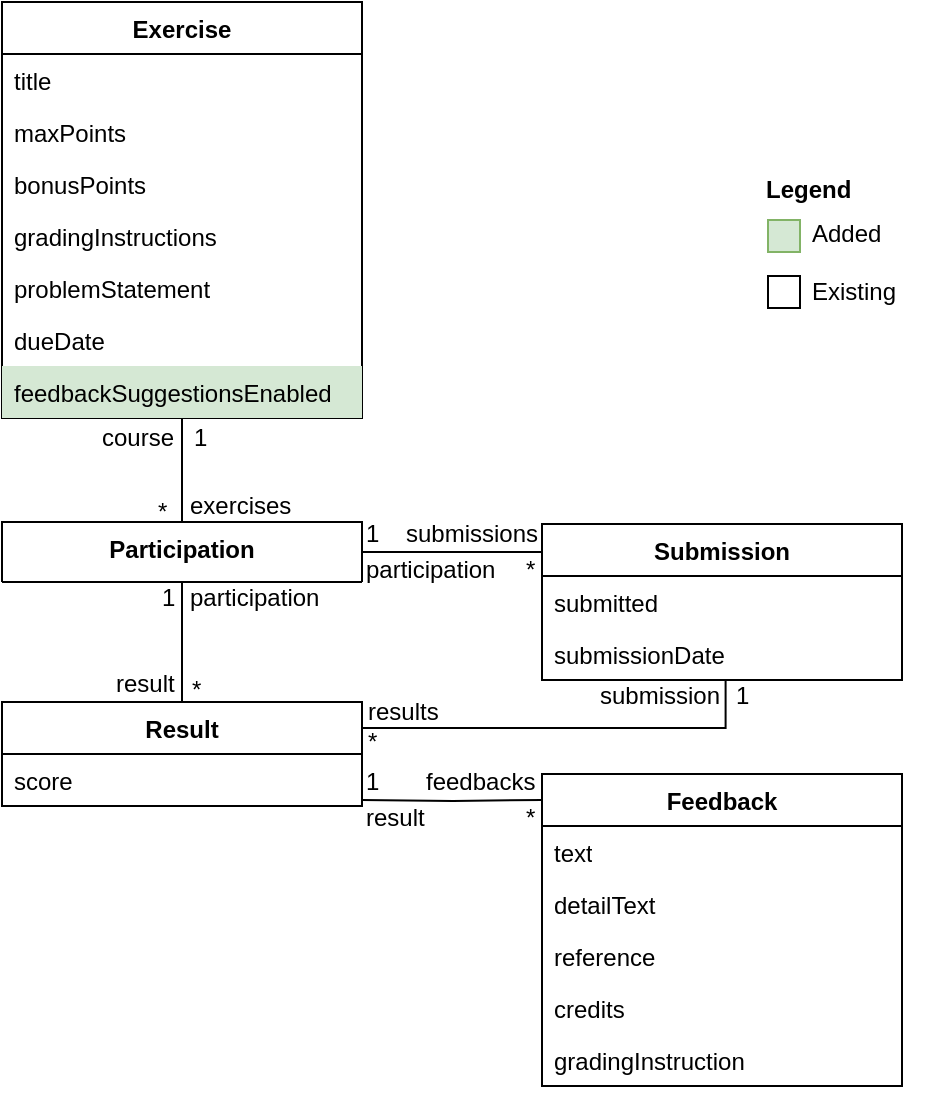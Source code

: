 <mxfile version="21.7.2" type="github" pages="2">
  <diagram name="artemis" id="sxHmMnzju2ihnbdGhtyx">
    <mxGraphModel dx="956" dy="531" grid="1" gridSize="10" guides="1" tooltips="1" connect="1" arrows="1" fold="1" page="1" pageScale="1" pageWidth="850" pageHeight="1100" math="0" shadow="0">
      <root>
        <mxCell id="0" />
        <mxCell id="1" parent="0" />
        <mxCell id="aq-eeOrl4rcrYJJM0Ljr-27" style="edgeStyle=orthogonalEdgeStyle;rounded=0;orthogonalLoop=1;jettySize=auto;html=1;exitX=0.5;exitY=1;exitDx=0;exitDy=0;entryX=0.5;entryY=0;entryDx=0;entryDy=0;endArrow=none;endFill=0;" edge="1" parent="1" source="aq-eeOrl4rcrYJJM0Ljr-1" target="aq-eeOrl4rcrYJJM0Ljr-8">
          <mxGeometry relative="1" as="geometry" />
        </mxCell>
        <mxCell id="aq-eeOrl4rcrYJJM0Ljr-1" value="Exercise" style="swimlane;fontStyle=1;align=center;verticalAlign=top;childLayout=stackLayout;horizontal=1;startSize=26;horizontalStack=0;resizeParent=1;resizeParentMax=0;resizeLast=0;collapsible=1;marginBottom=0;whiteSpace=wrap;html=1;" vertex="1" parent="1">
          <mxGeometry x="420" y="250" width="180" height="208" as="geometry" />
        </mxCell>
        <mxCell id="aq-eeOrl4rcrYJJM0Ljr-2" value="title" style="text;strokeColor=none;fillColor=none;align=left;verticalAlign=top;spacingLeft=4;spacingRight=4;overflow=hidden;rotatable=0;points=[[0,0.5],[1,0.5]];portConstraint=eastwest;whiteSpace=wrap;html=1;" vertex="1" parent="aq-eeOrl4rcrYJJM0Ljr-1">
          <mxGeometry y="26" width="180" height="26" as="geometry" />
        </mxCell>
        <mxCell id="QuKinKTzabxghnYXpvw_-1" value="maxPoints" style="text;strokeColor=none;fillColor=none;align=left;verticalAlign=top;spacingLeft=4;spacingRight=4;overflow=hidden;rotatable=0;points=[[0,0.5],[1,0.5]];portConstraint=eastwest;whiteSpace=wrap;html=1;" vertex="1" parent="aq-eeOrl4rcrYJJM0Ljr-1">
          <mxGeometry y="52" width="180" height="26" as="geometry" />
        </mxCell>
        <mxCell id="QuKinKTzabxghnYXpvw_-2" value="bonusPoints" style="text;strokeColor=none;fillColor=none;align=left;verticalAlign=top;spacingLeft=4;spacingRight=4;overflow=hidden;rotatable=0;points=[[0,0.5],[1,0.5]];portConstraint=eastwest;whiteSpace=wrap;html=1;" vertex="1" parent="aq-eeOrl4rcrYJJM0Ljr-1">
          <mxGeometry y="78" width="180" height="26" as="geometry" />
        </mxCell>
        <mxCell id="QuKinKTzabxghnYXpvw_-3" value="gradingInstructions" style="text;strokeColor=none;fillColor=none;align=left;verticalAlign=top;spacingLeft=4;spacingRight=4;overflow=hidden;rotatable=0;points=[[0,0.5],[1,0.5]];portConstraint=eastwest;whiteSpace=wrap;html=1;" vertex="1" parent="aq-eeOrl4rcrYJJM0Ljr-1">
          <mxGeometry y="104" width="180" height="26" as="geometry" />
        </mxCell>
        <mxCell id="aq-eeOrl4rcrYJJM0Ljr-6" value="problemStatement" style="text;strokeColor=none;fillColor=none;align=left;verticalAlign=top;spacingLeft=4;spacingRight=4;overflow=hidden;rotatable=0;points=[[0,0.5],[1,0.5]];portConstraint=eastwest;whiteSpace=wrap;html=1;" vertex="1" parent="aq-eeOrl4rcrYJJM0Ljr-1">
          <mxGeometry y="130" width="180" height="26" as="geometry" />
        </mxCell>
        <mxCell id="aq-eeOrl4rcrYJJM0Ljr-5" value="dueDate" style="text;strokeColor=none;fillColor=none;align=left;verticalAlign=top;spacingLeft=4;spacingRight=4;overflow=hidden;rotatable=0;points=[[0,0.5],[1,0.5]];portConstraint=eastwest;whiteSpace=wrap;html=1;" vertex="1" parent="aq-eeOrl4rcrYJJM0Ljr-1">
          <mxGeometry y="156" width="180" height="26" as="geometry" />
        </mxCell>
        <mxCell id="aq-eeOrl4rcrYJJM0Ljr-7" value="feedbackSuggestionsEnabled" style="text;strokeColor=none;fillColor=#d5e8d4;align=left;verticalAlign=top;spacingLeft=4;spacingRight=4;overflow=hidden;rotatable=0;points=[[0,0.5],[1,0.5]];portConstraint=eastwest;whiteSpace=wrap;html=1;" vertex="1" parent="aq-eeOrl4rcrYJJM0Ljr-1">
          <mxGeometry y="182" width="180" height="26" as="geometry" />
        </mxCell>
        <mxCell id="aq-eeOrl4rcrYJJM0Ljr-32" style="edgeStyle=orthogonalEdgeStyle;rounded=0;orthogonalLoop=1;jettySize=auto;html=1;exitX=1;exitY=0.5;exitDx=0;exitDy=0;entryX=0.004;entryY=0.179;entryDx=0;entryDy=0;entryPerimeter=0;endArrow=none;endFill=0;" edge="1" parent="1" source="aq-eeOrl4rcrYJJM0Ljr-8" target="aq-eeOrl4rcrYJJM0Ljr-13">
          <mxGeometry relative="1" as="geometry" />
        </mxCell>
        <mxCell id="aq-eeOrl4rcrYJJM0Ljr-37" style="edgeStyle=orthogonalEdgeStyle;rounded=0;orthogonalLoop=1;jettySize=auto;html=1;exitX=0.5;exitY=1;exitDx=0;exitDy=0;entryX=0.5;entryY=0;entryDx=0;entryDy=0;endArrow=none;endFill=0;" edge="1" parent="1" source="aq-eeOrl4rcrYJJM0Ljr-8" target="aq-eeOrl4rcrYJJM0Ljr-18">
          <mxGeometry relative="1" as="geometry" />
        </mxCell>
        <mxCell id="aq-eeOrl4rcrYJJM0Ljr-8" value="Participation" style="swimlane;fontStyle=1;align=center;verticalAlign=top;childLayout=stackLayout;horizontal=1;startSize=30;horizontalStack=0;resizeParent=1;resizeParentMax=0;resizeLast=0;collapsible=1;marginBottom=0;whiteSpace=wrap;html=1;" vertex="1" parent="1">
          <mxGeometry x="420" y="510" width="180" height="30" as="geometry" />
        </mxCell>
        <mxCell id="aq-eeOrl4rcrYJJM0Ljr-13" value="Submission" style="swimlane;fontStyle=1;align=center;verticalAlign=top;childLayout=stackLayout;horizontal=1;startSize=26;horizontalStack=0;resizeParent=1;resizeParentMax=0;resizeLast=0;collapsible=1;marginBottom=0;whiteSpace=wrap;html=1;" vertex="1" parent="1">
          <mxGeometry x="690" y="511" width="180" height="78" as="geometry" />
        </mxCell>
        <mxCell id="aq-eeOrl4rcrYJJM0Ljr-14" value="submitted" style="text;strokeColor=none;fillColor=none;align=left;verticalAlign=top;spacingLeft=4;spacingRight=4;overflow=hidden;rotatable=0;points=[[0,0.5],[1,0.5]];portConstraint=eastwest;whiteSpace=wrap;html=1;" vertex="1" parent="aq-eeOrl4rcrYJJM0Ljr-13">
          <mxGeometry y="26" width="180" height="26" as="geometry" />
        </mxCell>
        <mxCell id="aq-eeOrl4rcrYJJM0Ljr-15" value="submissionDate" style="text;strokeColor=none;fillColor=none;align=left;verticalAlign=top;spacingLeft=4;spacingRight=4;overflow=hidden;rotatable=0;points=[[0,0.5],[1,0.5]];portConstraint=eastwest;whiteSpace=wrap;html=1;" vertex="1" parent="aq-eeOrl4rcrYJJM0Ljr-13">
          <mxGeometry y="52" width="180" height="26" as="geometry" />
        </mxCell>
        <mxCell id="aq-eeOrl4rcrYJJM0Ljr-42" style="edgeStyle=orthogonalEdgeStyle;rounded=0;orthogonalLoop=1;jettySize=auto;html=1;exitX=1;exitY=0.25;exitDx=0;exitDy=0;entryX=0;entryY=0.083;entryDx=0;entryDy=0;entryPerimeter=0;endArrow=none;endFill=0;" edge="1" parent="1" target="aq-eeOrl4rcrYJJM0Ljr-21">
          <mxGeometry relative="1" as="geometry">
            <mxPoint x="600" y="649.0" as="sourcePoint" />
          </mxGeometry>
        </mxCell>
        <mxCell id="aq-eeOrl4rcrYJJM0Ljr-47" style="edgeStyle=orthogonalEdgeStyle;rounded=0;orthogonalLoop=1;jettySize=auto;html=1;exitX=1;exitY=0.25;exitDx=0;exitDy=0;entryX=0.51;entryY=1.004;entryDx=0;entryDy=0;entryPerimeter=0;endArrow=none;endFill=0;" edge="1" parent="1" source="aq-eeOrl4rcrYJJM0Ljr-18" target="aq-eeOrl4rcrYJJM0Ljr-15">
          <mxGeometry relative="1" as="geometry" />
        </mxCell>
        <mxCell id="aq-eeOrl4rcrYJJM0Ljr-18" value="Result" style="swimlane;fontStyle=1;align=center;verticalAlign=top;childLayout=stackLayout;horizontal=1;startSize=26;horizontalStack=0;resizeParent=1;resizeParentMax=0;resizeLast=0;collapsible=1;marginBottom=0;whiteSpace=wrap;html=1;" vertex="1" parent="1">
          <mxGeometry x="420" y="600" width="180" height="52" as="geometry" />
        </mxCell>
        <mxCell id="aq-eeOrl4rcrYJJM0Ljr-19" value="score" style="text;strokeColor=none;fillColor=none;align=left;verticalAlign=top;spacingLeft=4;spacingRight=4;overflow=hidden;rotatable=0;points=[[0,0.5],[1,0.5]];portConstraint=eastwest;whiteSpace=wrap;html=1;" vertex="1" parent="aq-eeOrl4rcrYJJM0Ljr-18">
          <mxGeometry y="26" width="180" height="26" as="geometry" />
        </mxCell>
        <mxCell id="aq-eeOrl4rcrYJJM0Ljr-21" value="Feedback" style="swimlane;fontStyle=1;align=center;verticalAlign=top;childLayout=stackLayout;horizontal=1;startSize=26;horizontalStack=0;resizeParent=1;resizeParentMax=0;resizeLast=0;collapsible=1;marginBottom=0;whiteSpace=wrap;html=1;" vertex="1" parent="1">
          <mxGeometry x="690" y="636" width="180" height="156" as="geometry" />
        </mxCell>
        <mxCell id="aq-eeOrl4rcrYJJM0Ljr-22" value="text" style="text;strokeColor=none;fillColor=none;align=left;verticalAlign=top;spacingLeft=4;spacingRight=4;overflow=hidden;rotatable=0;points=[[0,0.5],[1,0.5]];portConstraint=eastwest;whiteSpace=wrap;html=1;" vertex="1" parent="aq-eeOrl4rcrYJJM0Ljr-21">
          <mxGeometry y="26" width="180" height="26" as="geometry" />
        </mxCell>
        <mxCell id="aq-eeOrl4rcrYJJM0Ljr-23" value="detailText" style="text;strokeColor=none;fillColor=none;align=left;verticalAlign=top;spacingLeft=4;spacingRight=4;overflow=hidden;rotatable=0;points=[[0,0.5],[1,0.5]];portConstraint=eastwest;whiteSpace=wrap;html=1;" vertex="1" parent="aq-eeOrl4rcrYJJM0Ljr-21">
          <mxGeometry y="52" width="180" height="26" as="geometry" />
        </mxCell>
        <mxCell id="aq-eeOrl4rcrYJJM0Ljr-24" value="reference" style="text;strokeColor=none;fillColor=none;align=left;verticalAlign=top;spacingLeft=4;spacingRight=4;overflow=hidden;rotatable=0;points=[[0,0.5],[1,0.5]];portConstraint=eastwest;whiteSpace=wrap;html=1;" vertex="1" parent="aq-eeOrl4rcrYJJM0Ljr-21">
          <mxGeometry y="78" width="180" height="26" as="geometry" />
        </mxCell>
        <mxCell id="aq-eeOrl4rcrYJJM0Ljr-25" value="credits" style="text;strokeColor=none;fillColor=none;align=left;verticalAlign=top;spacingLeft=4;spacingRight=4;overflow=hidden;rotatable=0;points=[[0,0.5],[1,0.5]];portConstraint=eastwest;whiteSpace=wrap;html=1;" vertex="1" parent="aq-eeOrl4rcrYJJM0Ljr-21">
          <mxGeometry y="104" width="180" height="26" as="geometry" />
        </mxCell>
        <mxCell id="aq-eeOrl4rcrYJJM0Ljr-26" value="gradingInstruction" style="text;strokeColor=none;fillColor=none;align=left;verticalAlign=top;spacingLeft=4;spacingRight=4;overflow=hidden;rotatable=0;points=[[0,0.5],[1,0.5]];portConstraint=eastwest;whiteSpace=wrap;html=1;" vertex="1" parent="aq-eeOrl4rcrYJJM0Ljr-21">
          <mxGeometry y="130" width="180" height="26" as="geometry" />
        </mxCell>
        <mxCell id="aq-eeOrl4rcrYJJM0Ljr-28" value="course" style="text;html=1;strokeColor=none;fillColor=none;align=left;verticalAlign=middle;whiteSpace=wrap;rounded=0;" vertex="1" parent="1">
          <mxGeometry x="468" y="463" width="46" height="10" as="geometry" />
        </mxCell>
        <mxCell id="aq-eeOrl4rcrYJJM0Ljr-29" value="1" style="text;html=1;strokeColor=none;fillColor=none;align=left;verticalAlign=middle;whiteSpace=wrap;rounded=0;" vertex="1" parent="1">
          <mxGeometry x="514" y="463" width="16" height="10" as="geometry" />
        </mxCell>
        <mxCell id="aq-eeOrl4rcrYJJM0Ljr-30" value="*" style="text;html=1;strokeColor=none;fillColor=none;align=left;verticalAlign=middle;whiteSpace=wrap;rounded=0;" vertex="1" parent="1">
          <mxGeometry x="496" y="500" width="16" height="10" as="geometry" />
        </mxCell>
        <mxCell id="aq-eeOrl4rcrYJJM0Ljr-31" value="exercises" style="text;html=1;strokeColor=none;fillColor=none;align=left;verticalAlign=middle;whiteSpace=wrap;rounded=0;" vertex="1" parent="1">
          <mxGeometry x="512" y="497" width="58" height="10" as="geometry" />
        </mxCell>
        <mxCell id="aq-eeOrl4rcrYJJM0Ljr-33" value="submissions" style="text;html=1;strokeColor=none;fillColor=none;align=left;verticalAlign=middle;whiteSpace=wrap;rounded=0;" vertex="1" parent="1">
          <mxGeometry x="620" y="511" width="70" height="10" as="geometry" />
        </mxCell>
        <mxCell id="aq-eeOrl4rcrYJJM0Ljr-34" value="participation" style="text;html=1;strokeColor=none;fillColor=none;align=left;verticalAlign=middle;whiteSpace=wrap;rounded=0;" vertex="1" parent="1">
          <mxGeometry x="600" y="529" width="70" height="10" as="geometry" />
        </mxCell>
        <mxCell id="aq-eeOrl4rcrYJJM0Ljr-35" value="*" style="text;html=1;strokeColor=none;fillColor=none;align=left;verticalAlign=middle;whiteSpace=wrap;rounded=0;" vertex="1" parent="1">
          <mxGeometry x="680" y="529" width="10" height="10" as="geometry" />
        </mxCell>
        <mxCell id="aq-eeOrl4rcrYJJM0Ljr-36" value="1" style="text;html=1;strokeColor=none;fillColor=none;align=left;verticalAlign=middle;whiteSpace=wrap;rounded=0;" vertex="1" parent="1">
          <mxGeometry x="600" y="511" width="10" height="10" as="geometry" />
        </mxCell>
        <mxCell id="aq-eeOrl4rcrYJJM0Ljr-38" value="participation" style="text;html=1;strokeColor=none;fillColor=none;align=left;verticalAlign=middle;whiteSpace=wrap;rounded=0;" vertex="1" parent="1">
          <mxGeometry x="512" y="543" width="70" height="10" as="geometry" />
        </mxCell>
        <mxCell id="aq-eeOrl4rcrYJJM0Ljr-39" value="1" style="text;html=1;strokeColor=none;fillColor=none;align=left;verticalAlign=middle;whiteSpace=wrap;rounded=0;" vertex="1" parent="1">
          <mxGeometry x="498" y="543" width="16" height="10" as="geometry" />
        </mxCell>
        <mxCell id="aq-eeOrl4rcrYJJM0Ljr-40" value="result" style="text;html=1;strokeColor=none;fillColor=none;align=left;verticalAlign=middle;whiteSpace=wrap;rounded=0;" vertex="1" parent="1">
          <mxGeometry x="475" y="586" width="36" height="10" as="geometry" />
        </mxCell>
        <mxCell id="aq-eeOrl4rcrYJJM0Ljr-41" value="*" style="text;html=1;strokeColor=none;fillColor=none;align=left;verticalAlign=middle;whiteSpace=wrap;rounded=0;" vertex="1" parent="1">
          <mxGeometry x="513" y="589" width="16" height="10" as="geometry" />
        </mxCell>
        <mxCell id="aq-eeOrl4rcrYJJM0Ljr-43" value="feedbacks" style="text;html=1;strokeColor=none;fillColor=none;align=left;verticalAlign=middle;whiteSpace=wrap;rounded=0;" vertex="1" parent="1">
          <mxGeometry x="630" y="635" width="60" height="10" as="geometry" />
        </mxCell>
        <mxCell id="aq-eeOrl4rcrYJJM0Ljr-44" value="result" style="text;html=1;strokeColor=none;fillColor=none;align=left;verticalAlign=middle;whiteSpace=wrap;rounded=0;" vertex="1" parent="1">
          <mxGeometry x="600" y="653" width="70" height="10" as="geometry" />
        </mxCell>
        <mxCell id="aq-eeOrl4rcrYJJM0Ljr-45" value="*" style="text;html=1;strokeColor=none;fillColor=none;align=left;verticalAlign=middle;whiteSpace=wrap;rounded=0;" vertex="1" parent="1">
          <mxGeometry x="680" y="653" width="10" height="10" as="geometry" />
        </mxCell>
        <mxCell id="aq-eeOrl4rcrYJJM0Ljr-46" value="1" style="text;html=1;strokeColor=none;fillColor=none;align=left;verticalAlign=middle;whiteSpace=wrap;rounded=0;" vertex="1" parent="1">
          <mxGeometry x="600" y="635" width="10" height="10" as="geometry" />
        </mxCell>
        <mxCell id="aq-eeOrl4rcrYJJM0Ljr-48" value="submission" style="text;html=1;strokeColor=none;fillColor=none;align=left;verticalAlign=middle;whiteSpace=wrap;rounded=0;" vertex="1" parent="1">
          <mxGeometry x="717" y="592" width="70" height="10" as="geometry" />
        </mxCell>
        <mxCell id="aq-eeOrl4rcrYJJM0Ljr-49" value="1" style="text;html=1;strokeColor=none;fillColor=none;align=left;verticalAlign=middle;whiteSpace=wrap;rounded=0;" vertex="1" parent="1">
          <mxGeometry x="785" y="592" width="16" height="10" as="geometry" />
        </mxCell>
        <mxCell id="aq-eeOrl4rcrYJJM0Ljr-50" value="results" style="text;html=1;strokeColor=none;fillColor=none;align=left;verticalAlign=middle;whiteSpace=wrap;rounded=0;" vertex="1" parent="1">
          <mxGeometry x="601" y="600" width="70" height="10" as="geometry" />
        </mxCell>
        <mxCell id="aq-eeOrl4rcrYJJM0Ljr-51" value="*" style="text;html=1;strokeColor=none;fillColor=none;align=left;verticalAlign=middle;whiteSpace=wrap;rounded=0;" vertex="1" parent="1">
          <mxGeometry x="601" y="615" width="16" height="10" as="geometry" />
        </mxCell>
        <mxCell id="aq-eeOrl4rcrYJJM0Ljr-52" value="" style="group" connectable="0" vertex="1" parent="1">
          <mxGeometry x="800" y="329" width="83" height="106" as="geometry" />
        </mxCell>
        <mxCell id="aq-eeOrl4rcrYJJM0Ljr-53" value="Legend" style="text;html=1;strokeColor=none;fillColor=none;align=left;verticalAlign=middle;whiteSpace=wrap;rounded=0;fontStyle=1" vertex="1" parent="aq-eeOrl4rcrYJJM0Ljr-52">
          <mxGeometry width="60" height="30" as="geometry" />
        </mxCell>
        <mxCell id="aq-eeOrl4rcrYJJM0Ljr-54" value="" style="rounded=0;whiteSpace=wrap;html=1;fillColor=#d5e8d4;strokeColor=#82b366;" vertex="1" parent="aq-eeOrl4rcrYJJM0Ljr-52">
          <mxGeometry x="3" y="30" width="16" height="16" as="geometry" />
        </mxCell>
        <mxCell id="aq-eeOrl4rcrYJJM0Ljr-56" value="" style="rounded=0;whiteSpace=wrap;html=1;" vertex="1" parent="aq-eeOrl4rcrYJJM0Ljr-52">
          <mxGeometry x="3" y="58" width="16" height="16" as="geometry" />
        </mxCell>
        <mxCell id="aq-eeOrl4rcrYJJM0Ljr-57" value="Added" style="text;html=1;strokeColor=none;fillColor=none;align=left;verticalAlign=middle;whiteSpace=wrap;rounded=0;fontStyle=0" vertex="1" parent="aq-eeOrl4rcrYJJM0Ljr-52">
          <mxGeometry x="23" y="22" width="60" height="30" as="geometry" />
        </mxCell>
        <mxCell id="aq-eeOrl4rcrYJJM0Ljr-59" value="Existing" style="text;html=1;strokeColor=none;fillColor=none;align=left;verticalAlign=middle;whiteSpace=wrap;rounded=0;fontStyle=0" vertex="1" parent="aq-eeOrl4rcrYJJM0Ljr-52">
          <mxGeometry x="23" y="51" width="60" height="30" as="geometry" />
        </mxCell>
      </root>
    </mxGraphModel>
  </diagram>
  <diagram id="LVXgR4sEUHZHzJGr2Skb" name="athena">
    <mxGraphModel dx="478" dy="265" grid="1" gridSize="10" guides="1" tooltips="1" connect="1" arrows="1" fold="1" page="1" pageScale="1" pageWidth="850" pageHeight="1100" math="0" shadow="0">
      <root>
        <mxCell id="0" />
        <mxCell id="1" parent="0" />
        <mxCell id="6GvSb1IaRaZxzfjaBR7L-1" value="Exercise" style="swimlane;fontStyle=1;align=center;verticalAlign=top;childLayout=stackLayout;horizontal=1;startSize=26;horizontalStack=0;resizeParent=1;resizeParentMax=0;resizeLast=0;collapsible=1;marginBottom=0;whiteSpace=wrap;html=1;points=[[0,0,0,0,0],[0,0.25,0,0,0],[0,0.5,0,0,0],[0,0.75,0,0,0],[0,1,0,0,0],[0.25,0,0,0,0],[0.25,1,0,0,0],[0.5,0,0,0,0],[0.5,1,0,0,0],[0.75,0,0,0,0],[0.75,1,0,0,0],[1,0,0,0,0],[1,0.25,0,0,0],[1,0.5,0,0,0],[1,0.75,0,0,0],[1,1,0,0,0]];" vertex="1" parent="1">
          <mxGeometry x="170" y="110" width="160" height="182" as="geometry" />
        </mxCell>
        <mxCell id="6GvSb1IaRaZxzfjaBR7L-2" value="title" style="text;strokeColor=none;fillColor=none;align=left;verticalAlign=top;spacingLeft=4;spacingRight=4;overflow=hidden;rotatable=0;points=[[0,0.5],[1,0.5]];portConstraint=eastwest;whiteSpace=wrap;html=1;" vertex="1" parent="6GvSb1IaRaZxzfjaBR7L-1">
          <mxGeometry y="26" width="160" height="26" as="geometry" />
        </mxCell>
        <mxCell id="6GvSb1IaRaZxzfjaBR7L-3" value="maxPoints" style="text;strokeColor=none;fillColor=none;align=left;verticalAlign=top;spacingLeft=4;spacingRight=4;overflow=hidden;rotatable=0;points=[[0,0.5],[1,0.5]];portConstraint=eastwest;whiteSpace=wrap;html=1;" vertex="1" parent="6GvSb1IaRaZxzfjaBR7L-1">
          <mxGeometry y="52" width="160" height="26" as="geometry" />
        </mxCell>
        <mxCell id="6GvSb1IaRaZxzfjaBR7L-4" value="bonusPoints" style="text;strokeColor=none;fillColor=none;align=left;verticalAlign=top;spacingLeft=4;spacingRight=4;overflow=hidden;rotatable=0;points=[[0,0.5],[1,0.5]];portConstraint=eastwest;whiteSpace=wrap;html=1;" vertex="1" parent="6GvSb1IaRaZxzfjaBR7L-1">
          <mxGeometry y="78" width="160" height="26" as="geometry" />
        </mxCell>
        <mxCell id="6GvSb1IaRaZxzfjaBR7L-5" value="gradingInstructions" style="text;strokeColor=none;fillColor=none;align=left;verticalAlign=top;spacingLeft=4;spacingRight=4;overflow=hidden;rotatable=0;points=[[0,0.5],[1,0.5]];portConstraint=eastwest;whiteSpace=wrap;html=1;" vertex="1" parent="6GvSb1IaRaZxzfjaBR7L-1">
          <mxGeometry y="104" width="160" height="26" as="geometry" />
        </mxCell>
        <mxCell id="6GvSb1IaRaZxzfjaBR7L-6" value="problemStatement" style="text;strokeColor=none;fillColor=none;align=left;verticalAlign=top;spacingLeft=4;spacingRight=4;overflow=hidden;rotatable=0;points=[[0,0.5],[1,0.5]];portConstraint=eastwest;whiteSpace=wrap;html=1;" vertex="1" parent="6GvSb1IaRaZxzfjaBR7L-1">
          <mxGeometry y="130" width="160" height="26" as="geometry" />
        </mxCell>
        <mxCell id="6GvSb1IaRaZxzfjaBR7L-7" value="meta" style="text;strokeColor=none;fillColor=none;align=left;verticalAlign=top;spacingLeft=4;spacingRight=4;overflow=hidden;rotatable=0;points=[[0,0.5],[1,0.5]];portConstraint=eastwest;whiteSpace=wrap;html=1;" vertex="1" parent="6GvSb1IaRaZxzfjaBR7L-1">
          <mxGeometry y="156" width="160" height="26" as="geometry" />
        </mxCell>
        <mxCell id="kyUqnOF-r3KrO832sFby-1" value="ProgrammingExercise" style="swimlane;fontStyle=1;align=center;verticalAlign=top;childLayout=stackLayout;horizontal=1;startSize=26;horizontalStack=0;resizeParent=1;resizeParentMax=0;resizeLast=0;collapsible=1;marginBottom=0;whiteSpace=wrap;html=1;" vertex="1" parent="1">
          <mxGeometry x="280" y="340" width="160" height="130" as="geometry" />
        </mxCell>
        <mxCell id="kyUqnOF-r3KrO832sFby-2" value="programmingLanguage" style="text;strokeColor=none;fillColor=none;align=left;verticalAlign=top;spacingLeft=4;spacingRight=4;overflow=hidden;rotatable=0;points=[[0,0.5],[1,0.5]];portConstraint=eastwest;whiteSpace=wrap;html=1;" vertex="1" parent="kyUqnOF-r3KrO832sFby-1">
          <mxGeometry y="26" width="160" height="26" as="geometry" />
        </mxCell>
        <mxCell id="kyUqnOF-r3KrO832sFby-3" value="solutionRepositoryUrl" style="text;strokeColor=none;fillColor=none;align=left;verticalAlign=top;spacingLeft=4;spacingRight=4;overflow=hidden;rotatable=0;points=[[0,0.5],[1,0.5]];portConstraint=eastwest;whiteSpace=wrap;html=1;" vertex="1" parent="kyUqnOF-r3KrO832sFby-1">
          <mxGeometry y="52" width="160" height="26" as="geometry" />
        </mxCell>
        <mxCell id="kyUqnOF-r3KrO832sFby-4" value="templateRepositoryUrl" style="text;strokeColor=none;fillColor=none;align=left;verticalAlign=top;spacingLeft=4;spacingRight=4;overflow=hidden;rotatable=0;points=[[0,0.5],[1,0.5]];portConstraint=eastwest;whiteSpace=wrap;html=1;" vertex="1" parent="kyUqnOF-r3KrO832sFby-1">
          <mxGeometry y="78" width="160" height="26" as="geometry" />
        </mxCell>
        <mxCell id="kyUqnOF-r3KrO832sFby-5" value="testsRepositoryUrl" style="text;strokeColor=none;fillColor=none;align=left;verticalAlign=top;spacingLeft=4;spacingRight=4;overflow=hidden;rotatable=0;points=[[0,0.5],[1,0.5]];portConstraint=eastwest;whiteSpace=wrap;html=1;" vertex="1" parent="kyUqnOF-r3KrO832sFby-1">
          <mxGeometry y="104" width="160" height="26" as="geometry" />
        </mxCell>
        <mxCell id="kyUqnOF-r3KrO832sFby-45" style="edgeStyle=orthogonalEdgeStyle;rounded=0;orthogonalLoop=1;jettySize=auto;html=1;exitX=0.5;exitY=0;exitDx=0;exitDy=0;entryX=0.502;entryY=1.007;entryDx=0;entryDy=0;entryPerimeter=0;endArrow=block;endFill=0;endSize=12;" edge="1" parent="1" source="kyUqnOF-r3KrO832sFby-8" target="6GvSb1IaRaZxzfjaBR7L-7">
          <mxGeometry relative="1" as="geometry">
            <mxPoint x="250" y="300" as="targetPoint" />
          </mxGeometry>
        </mxCell>
        <mxCell id="kyUqnOF-r3KrO832sFby-8" value="TextExercise" style="swimlane;fontStyle=1;align=center;verticalAlign=top;childLayout=stackLayout;horizontal=1;startSize=26;horizontalStack=0;resizeParent=1;resizeParentMax=0;resizeLast=0;collapsible=1;marginBottom=0;whiteSpace=wrap;html=1;" vertex="1" parent="1">
          <mxGeometry x="170" y="340" width="100" height="52" as="geometry" />
        </mxCell>
        <mxCell id="kyUqnOF-r3KrO832sFby-9" value="exampleSolution" style="text;strokeColor=none;fillColor=none;align=left;verticalAlign=top;spacingLeft=4;spacingRight=4;overflow=hidden;rotatable=0;points=[[0,0.5],[1,0.5]];portConstraint=eastwest;whiteSpace=wrap;html=1;" vertex="1" parent="kyUqnOF-r3KrO832sFby-8">
          <mxGeometry y="26" width="100" height="26" as="geometry" />
        </mxCell>
        <mxCell id="kyUqnOF-r3KrO832sFby-56" style="edgeStyle=orthogonalEdgeStyle;rounded=0;orthogonalLoop=1;jettySize=auto;html=1;exitX=1;exitY=0.25;exitDx=0;exitDy=0;entryX=0.001;entryY=0.072;entryDx=0;entryDy=0;entryPerimeter=0;endArrow=none;endFill=0;" edge="1" parent="1">
          <mxGeometry relative="1" as="geometry">
            <mxPoint x="525.0" y="122" as="sourcePoint" />
            <mxPoint x="650.12" y="122.104" as="targetPoint" />
          </mxGeometry>
        </mxCell>
        <mxCell id="kyUqnOF-r3KrO832sFby-13" value="Submission" style="swimlane;fontStyle=1;align=center;verticalAlign=top;childLayout=stackLayout;horizontal=1;startSize=26;horizontalStack=0;resizeParent=1;resizeParentMax=0;resizeLast=0;collapsible=1;marginBottom=0;whiteSpace=wrap;html=1;" vertex="1" parent="1">
          <mxGeometry x="425" y="110" width="100" height="52" as="geometry" />
        </mxCell>
        <mxCell id="kyUqnOF-r3KrO832sFby-19" value="meta" style="text;strokeColor=none;fillColor=none;align=left;verticalAlign=top;spacingLeft=4;spacingRight=4;overflow=hidden;rotatable=0;points=[[0,0.5],[1,0.5]];portConstraint=eastwest;whiteSpace=wrap;html=1;" vertex="1" parent="kyUqnOF-r3KrO832sFby-13">
          <mxGeometry y="26" width="100" height="26" as="geometry" />
        </mxCell>
        <mxCell id="kyUqnOF-r3KrO832sFby-20" value="ProgrammingSubmission" style="swimlane;fontStyle=1;align=center;verticalAlign=top;childLayout=stackLayout;horizontal=1;startSize=26;horizontalStack=0;resizeParent=1;resizeParentMax=0;resizeLast=0;collapsible=1;marginBottom=0;whiteSpace=wrap;html=1;" vertex="1" parent="1">
          <mxGeometry x="465" y="214" width="160" height="52" as="geometry" />
        </mxCell>
        <mxCell id="kyUqnOF-r3KrO832sFby-21" value="repositoryUrl" style="text;strokeColor=none;fillColor=none;align=left;verticalAlign=top;spacingLeft=4;spacingRight=4;overflow=hidden;rotatable=0;points=[[0,0.5],[1,0.5]];portConstraint=eastwest;whiteSpace=wrap;html=1;" vertex="1" parent="kyUqnOF-r3KrO832sFby-20">
          <mxGeometry y="26" width="160" height="26" as="geometry" />
        </mxCell>
        <mxCell id="kyUqnOF-r3KrO832sFby-48" style="edgeStyle=orthogonalEdgeStyle;rounded=0;orthogonalLoop=1;jettySize=auto;html=1;exitX=0.5;exitY=0;exitDx=0;exitDy=0;entryX=0.502;entryY=1;entryDx=0;entryDy=0;entryPerimeter=0;endArrow=block;endFill=0;endSize=12;" edge="1" parent="1" source="kyUqnOF-r3KrO832sFby-22" target="kyUqnOF-r3KrO832sFby-19">
          <mxGeometry relative="1" as="geometry">
            <Array as="points">
              <mxPoint x="410" y="190" />
              <mxPoint x="475" y="190" />
            </Array>
          </mxGeometry>
        </mxCell>
        <mxCell id="kyUqnOF-r3KrO832sFby-22" value="TextSubmission" style="swimlane;fontStyle=1;align=center;verticalAlign=top;childLayout=stackLayout;horizontal=1;startSize=26;horizontalStack=0;resizeParent=1;resizeParentMax=0;resizeLast=0;collapsible=1;marginBottom=0;whiteSpace=wrap;html=1;" vertex="1" parent="1">
          <mxGeometry x="360" y="214" width="100" height="78" as="geometry" />
        </mxCell>
        <mxCell id="kyUqnOF-r3KrO832sFby-23" value="text" style="text;strokeColor=none;fillColor=none;align=left;verticalAlign=top;spacingLeft=4;spacingRight=4;overflow=hidden;rotatable=0;points=[[0,0.5],[1,0.5]];portConstraint=eastwest;whiteSpace=wrap;html=1;" vertex="1" parent="kyUqnOF-r3KrO832sFby-22">
          <mxGeometry y="26" width="100" height="26" as="geometry" />
        </mxCell>
        <mxCell id="kyUqnOF-r3KrO832sFby-24" value="language" style="text;strokeColor=none;fillColor=none;align=left;verticalAlign=top;spacingLeft=4;spacingRight=4;overflow=hidden;rotatable=0;points=[[0,0.5],[1,0.5]];portConstraint=eastwest;whiteSpace=wrap;html=1;" vertex="1" parent="kyUqnOF-r3KrO832sFby-22">
          <mxGeometry y="52" width="100" height="26" as="geometry" />
        </mxCell>
        <mxCell id="kyUqnOF-r3KrO832sFby-25" value="Feedback" style="swimlane;fontStyle=1;align=center;verticalAlign=top;childLayout=stackLayout;horizontal=1;startSize=26;horizontalStack=0;resizeParent=1;resizeParentMax=0;resizeLast=0;collapsible=1;marginBottom=0;whiteSpace=wrap;html=1;" vertex="1" parent="1">
          <mxGeometry x="650" y="110" width="120" height="182" as="geometry" />
        </mxCell>
        <mxCell id="kyUqnOF-r3KrO832sFby-27" value="title" style="text;strokeColor=none;fillColor=none;align=left;verticalAlign=top;spacingLeft=4;spacingRight=4;overflow=hidden;rotatable=0;points=[[0,0.5],[1,0.5]];portConstraint=eastwest;whiteSpace=wrap;html=1;" vertex="1" parent="kyUqnOF-r3KrO832sFby-25">
          <mxGeometry y="26" width="120" height="26" as="geometry" />
        </mxCell>
        <mxCell id="kyUqnOF-r3KrO832sFby-28" value="description" style="text;strokeColor=none;fillColor=none;align=left;verticalAlign=top;spacingLeft=4;spacingRight=4;overflow=hidden;rotatable=0;points=[[0,0.5],[1,0.5]];portConstraint=eastwest;whiteSpace=wrap;html=1;" vertex="1" parent="kyUqnOF-r3KrO832sFby-25">
          <mxGeometry y="52" width="120" height="26" as="geometry" />
        </mxCell>
        <mxCell id="kyUqnOF-r3KrO832sFby-29" value="credits" style="text;strokeColor=none;fillColor=none;align=left;verticalAlign=top;spacingLeft=4;spacingRight=4;overflow=hidden;rotatable=0;points=[[0,0.5],[1,0.5]];portConstraint=eastwest;whiteSpace=wrap;html=1;" vertex="1" parent="kyUqnOF-r3KrO832sFby-25">
          <mxGeometry y="78" width="120" height="26" as="geometry" />
        </mxCell>
        <mxCell id="kyUqnOF-r3KrO832sFby-30" value="gradingInstructionId" style="text;strokeColor=none;fillColor=none;align=left;verticalAlign=top;spacingLeft=4;spacingRight=4;overflow=hidden;rotatable=0;points=[[0,0.5],[1,0.5]];portConstraint=eastwest;whiteSpace=wrap;html=1;" vertex="1" parent="kyUqnOF-r3KrO832sFby-25">
          <mxGeometry y="104" width="120" height="26" as="geometry" />
        </mxCell>
        <mxCell id="kyUqnOF-r3KrO832sFby-31" value="isSuggestion" style="text;strokeColor=none;fillColor=none;align=left;verticalAlign=top;spacingLeft=4;spacingRight=4;overflow=hidden;rotatable=0;points=[[0,0.5],[1,0.5]];portConstraint=eastwest;whiteSpace=wrap;html=1;" vertex="1" parent="kyUqnOF-r3KrO832sFby-25">
          <mxGeometry y="130" width="120" height="26" as="geometry" />
        </mxCell>
        <mxCell id="kyUqnOF-r3KrO832sFby-26" value="meta" style="text;strokeColor=none;fillColor=none;align=left;verticalAlign=top;spacingLeft=4;spacingRight=4;overflow=hidden;rotatable=0;points=[[0,0.5],[1,0.5]];portConstraint=eastwest;whiteSpace=wrap;html=1;" vertex="1" parent="kyUqnOF-r3KrO832sFby-25">
          <mxGeometry y="156" width="120" height="26" as="geometry" />
        </mxCell>
        <mxCell id="kyUqnOF-r3KrO832sFby-52" style="edgeStyle=orthogonalEdgeStyle;rounded=0;orthogonalLoop=1;jettySize=auto;html=1;exitX=0.5;exitY=0;exitDx=0;exitDy=0;entryX=0.333;entryY=1.038;entryDx=0;entryDy=0;entryPerimeter=0;endArrow=block;endFill=0;endSize=12;" edge="1" parent="1" source="kyUqnOF-r3KrO832sFby-33" target="kyUqnOF-r3KrO832sFby-26">
          <mxGeometry relative="1" as="geometry" />
        </mxCell>
        <mxCell id="kyUqnOF-r3KrO832sFby-33" value="ProgrammingFeedback" style="swimlane;fontStyle=1;align=center;verticalAlign=top;childLayout=stackLayout;horizontal=1;startSize=26;horizontalStack=0;resizeParent=1;resizeParentMax=0;resizeLast=0;collapsible=1;marginBottom=0;whiteSpace=wrap;html=1;" vertex="1" parent="1">
          <mxGeometry x="610" y="340" width="160" height="104" as="geometry" />
        </mxCell>
        <mxCell id="kyUqnOF-r3KrO832sFby-34" value="filePath" style="text;strokeColor=none;fillColor=none;align=left;verticalAlign=top;spacingLeft=4;spacingRight=4;overflow=hidden;rotatable=0;points=[[0,0.5],[1,0.5]];portConstraint=eastwest;whiteSpace=wrap;html=1;" vertex="1" parent="kyUqnOF-r3KrO832sFby-33">
          <mxGeometry y="26" width="160" height="26" as="geometry" />
        </mxCell>
        <mxCell id="kyUqnOF-r3KrO832sFby-35" value="lineStart" style="text;strokeColor=none;fillColor=none;align=left;verticalAlign=top;spacingLeft=4;spacingRight=4;overflow=hidden;rotatable=0;points=[[0,0.5],[1,0.5]];portConstraint=eastwest;whiteSpace=wrap;html=1;" vertex="1" parent="kyUqnOF-r3KrO832sFby-33">
          <mxGeometry y="52" width="160" height="26" as="geometry" />
        </mxCell>
        <mxCell id="kyUqnOF-r3KrO832sFby-36" value="lineEnd" style="text;strokeColor=none;fillColor=none;align=left;verticalAlign=top;spacingLeft=4;spacingRight=4;overflow=hidden;rotatable=0;points=[[0,0.5],[1,0.5]];portConstraint=eastwest;whiteSpace=wrap;html=1;" vertex="1" parent="kyUqnOF-r3KrO832sFby-33">
          <mxGeometry y="78" width="160" height="26" as="geometry" />
        </mxCell>
        <mxCell id="kyUqnOF-r3KrO832sFby-40" value="TextFeedback" style="swimlane;fontStyle=1;align=center;verticalAlign=top;childLayout=stackLayout;horizontal=1;startSize=26;horizontalStack=0;resizeParent=1;resizeParentMax=0;resizeLast=0;collapsible=1;marginBottom=0;whiteSpace=wrap;html=1;" vertex="1" parent="1">
          <mxGeometry x="480" y="340" width="120" height="78" as="geometry" />
        </mxCell>
        <mxCell id="kyUqnOF-r3KrO832sFby-41" value="indexStart" style="text;strokeColor=none;fillColor=none;align=left;verticalAlign=top;spacingLeft=4;spacingRight=4;overflow=hidden;rotatable=0;points=[[0,0.5],[1,0.5]];portConstraint=eastwest;whiteSpace=wrap;html=1;" vertex="1" parent="kyUqnOF-r3KrO832sFby-40">
          <mxGeometry y="26" width="120" height="26" as="geometry" />
        </mxCell>
        <mxCell id="kyUqnOF-r3KrO832sFby-42" value="indexEnd" style="text;strokeColor=none;fillColor=none;align=left;verticalAlign=top;spacingLeft=4;spacingRight=4;overflow=hidden;rotatable=0;points=[[0,0.5],[1,0.5]];portConstraint=eastwest;whiteSpace=wrap;html=1;" vertex="1" parent="kyUqnOF-r3KrO832sFby-40">
          <mxGeometry y="52" width="120" height="26" as="geometry" />
        </mxCell>
        <mxCell id="kyUqnOF-r3KrO832sFby-47" style="edgeStyle=orthogonalEdgeStyle;rounded=0;orthogonalLoop=1;jettySize=auto;html=1;exitX=0.5;exitY=0;exitDx=0;exitDy=0;entryX=0.502;entryY=1.013;entryDx=0;entryDy=0;entryPerimeter=0;endArrow=block;endFill=0;endSize=12;" edge="1" parent="1" source="kyUqnOF-r3KrO832sFby-1" target="6GvSb1IaRaZxzfjaBR7L-7">
          <mxGeometry relative="1" as="geometry">
            <mxPoint x="260" y="302" as="targetPoint" />
            <mxPoint x="230" y="350" as="sourcePoint" />
            <Array as="points">
              <mxPoint x="360" y="320" />
              <mxPoint x="250" y="320" />
            </Array>
          </mxGeometry>
        </mxCell>
        <mxCell id="kyUqnOF-r3KrO832sFby-51" style="edgeStyle=orthogonalEdgeStyle;rounded=0;orthogonalLoop=1;jettySize=auto;html=1;exitX=0.5;exitY=0;exitDx=0;exitDy=0;entryX=0.507;entryY=1;entryDx=0;entryDy=0;entryPerimeter=0;endArrow=block;endFill=0;endSize=12;" edge="1" parent="1" source="kyUqnOF-r3KrO832sFby-20" target="kyUqnOF-r3KrO832sFby-19">
          <mxGeometry relative="1" as="geometry">
            <mxPoint x="410" y="162" as="targetPoint" />
            <mxPoint x="520" y="210" as="sourcePoint" />
            <Array as="points">
              <mxPoint x="545" y="190" />
              <mxPoint x="475" y="190" />
              <mxPoint x="475" y="162" />
            </Array>
          </mxGeometry>
        </mxCell>
        <mxCell id="kyUqnOF-r3KrO832sFby-54" style="edgeStyle=orthogonalEdgeStyle;rounded=0;orthogonalLoop=1;jettySize=auto;html=1;exitX=0.5;exitY=0;exitDx=0;exitDy=0;endArrow=block;endFill=0;endSize=12;" edge="1" parent="1" source="kyUqnOF-r3KrO832sFby-40">
          <mxGeometry relative="1" as="geometry">
            <mxPoint x="690" y="293" as="targetPoint" />
            <mxPoint x="665" y="332" as="sourcePoint" />
            <Array as="points">
              <mxPoint x="540" y="320" />
              <mxPoint x="690" y="320" />
            </Array>
          </mxGeometry>
        </mxCell>
        <mxCell id="kyUqnOF-r3KrO832sFby-55" style="rounded=0;orthogonalLoop=1;jettySize=auto;html=1;exitX=1.001;exitY=0.07;exitDx=0;exitDy=0;entryX=0;entryY=0.25;entryDx=0;entryDy=0;exitPerimeter=0;endArrow=none;endFill=0;edgeStyle=orthogonalEdgeStyle;" edge="1" parent="1" source="6GvSb1IaRaZxzfjaBR7L-1" target="kyUqnOF-r3KrO832sFby-13">
          <mxGeometry relative="1" as="geometry" />
        </mxCell>
        <mxCell id="kyUqnOF-r3KrO832sFby-57" value="exercise" style="text;html=1;strokeColor=none;fillColor=none;align=left;verticalAlign=middle;whiteSpace=wrap;rounded=0;" vertex="1" parent="1">
          <mxGeometry x="332" y="108" width="50" height="14" as="geometry" />
        </mxCell>
      </root>
    </mxGraphModel>
  </diagram>
</mxfile>
